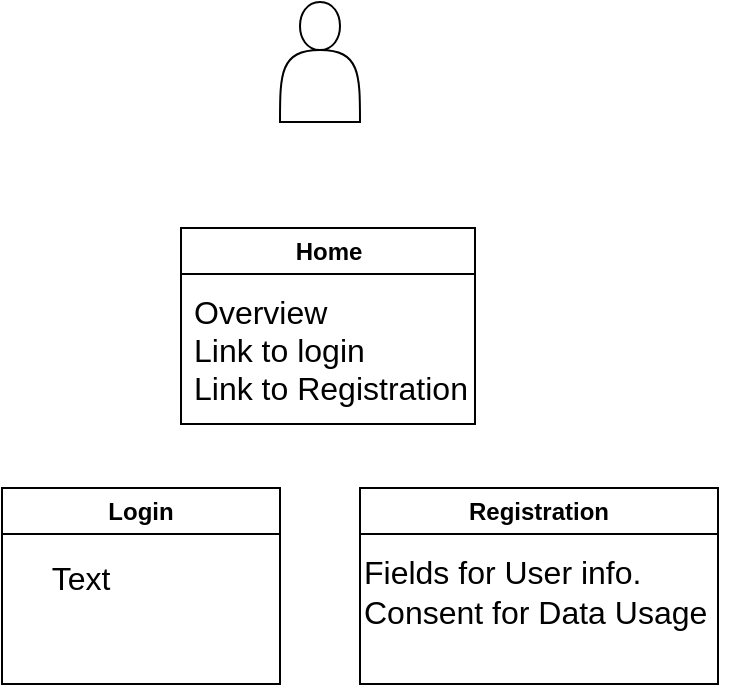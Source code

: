 <mxfile version="24.7.17">
  <diagram name="Page-1" id="ouPPqVYWVj_6R3psdxhQ">
    <mxGraphModel dx="730" dy="1187" grid="0" gridSize="10" guides="1" tooltips="1" connect="1" arrows="1" fold="1" page="0" pageScale="1" pageWidth="850" pageHeight="1100" math="0" shadow="0">
      <root>
        <mxCell id="0" />
        <mxCell id="1" parent="0" />
        <mxCell id="oabWI8DTtVUbQuIUZGR3-3" value="" style="shape=actor;whiteSpace=wrap;html=1;" vertex="1" parent="1">
          <mxGeometry x="221" y="-68" width="40" height="60" as="geometry" />
        </mxCell>
        <mxCell id="oabWI8DTtVUbQuIUZGR3-4" value="Home" style="swimlane;whiteSpace=wrap;html=1;" vertex="1" parent="1">
          <mxGeometry x="171.5" y="45" width="147" height="98" as="geometry" />
        </mxCell>
        <mxCell id="oabWI8DTtVUbQuIUZGR3-6" value="Overview&lt;div&gt;Link to login&lt;/div&gt;&lt;div&gt;Link to Registration&lt;/div&gt;" style="text;html=1;align=left;verticalAlign=middle;resizable=0;points=[];autosize=1;strokeColor=none;fillColor=none;fontSize=16;" vertex="1" parent="oabWI8DTtVUbQuIUZGR3-4">
          <mxGeometry x="4.5" y="26" width="155" height="70" as="geometry" />
        </mxCell>
        <mxCell id="oabWI8DTtVUbQuIUZGR3-5" value="Registration" style="swimlane;whiteSpace=wrap;html=1;" vertex="1" parent="1">
          <mxGeometry x="261" y="175" width="179" height="98" as="geometry" />
        </mxCell>
        <mxCell id="oabWI8DTtVUbQuIUZGR3-8" value="Fields for User info.&lt;div&gt;Consent for Data Usage&lt;/div&gt;" style="text;html=1;align=left;verticalAlign=middle;resizable=0;points=[];autosize=1;strokeColor=none;fillColor=none;fontSize=16;" vertex="1" parent="oabWI8DTtVUbQuIUZGR3-5">
          <mxGeometry y="27" width="190" height="50" as="geometry" />
        </mxCell>
        <mxCell id="oabWI8DTtVUbQuIUZGR3-7" value="Login" style="swimlane;whiteSpace=wrap;html=1;" vertex="1" parent="1">
          <mxGeometry x="82" y="175" width="139" height="98" as="geometry" />
        </mxCell>
        <mxCell id="oabWI8DTtVUbQuIUZGR3-9" value="Text" style="text;html=1;align=center;verticalAlign=middle;resizable=0;points=[];autosize=1;strokeColor=none;fillColor=none;fontSize=16;" vertex="1" parent="oabWI8DTtVUbQuIUZGR3-7">
          <mxGeometry x="15" y="29" width="47" height="31" as="geometry" />
        </mxCell>
      </root>
    </mxGraphModel>
  </diagram>
</mxfile>
